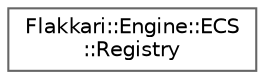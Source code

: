 digraph "Graphical Class Hierarchy"
{
 // LATEX_PDF_SIZE
  bgcolor="transparent";
  edge [fontname=Helvetica,fontsize=10,labelfontname=Helvetica,labelfontsize=10];
  node [fontname=Helvetica,fontsize=10,shape=box,height=0.2,width=0.4];
  rankdir="LR";
  Node0 [id="Node000000",label="Flakkari::Engine::ECS\l::Registry",height=0.2,width=0.4,color="grey40", fillcolor="white", style="filled",URL="$d3/d58/classFlakkari_1_1Engine_1_1ECS_1_1Registry.html",tooltip="A class that manages entities, components, and systems in an Entity-Component-System (ECS) architectu..."];
}
